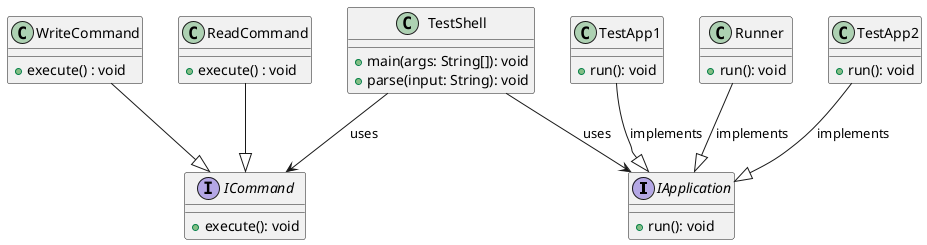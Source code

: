 @startuml

interface IApplication {
  + run(): void
}

interface ICommand {
  + execute(): void
}

class TestShell {
  + main(args: String[]): void
  + parse(input: String): void
}

class Runner {
  + run(): void
}

class TestApp2 {
  + run(): void
}

class TestApp1 {
  + run(): void
}

class WriteCommand {
    + execute() : void
}

class ReadCommand {
    + execute() : void
}

Runner --|> IApplication : implements
TestApp2 --|> IApplication : implements
TestApp1 --|> IApplication : implements
TestShell --> ICommand : uses
WriteCommand --|> ICommand
ReadCommand --|> ICommand
TestShell --> IApplication : uses

@enduml
